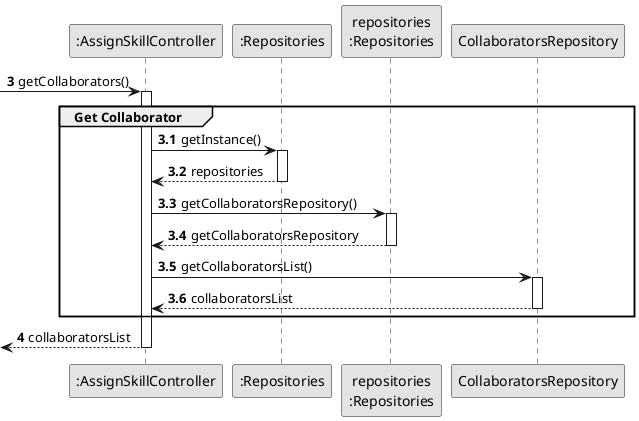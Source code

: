 @startuml
skinparam monochrome true
skinparam packageStyle rectangle
skinparam shadowing false

participant ":AssignSkillController" as CTRL
participant ":Repositories" as RepositorySingleton
participant "repositories\n:Repositories" as PLAT
participant "CollaboratorsRepository" as CollaboratorsRepository

autonumber 3
-> CTRL: getCollaborators()

autonumber 3.1

    group Get Collaborator

     activate CTRL

                CTRL -> RepositorySingleton : getInstance()
                activate RepositorySingleton

                    RepositorySingleton --> CTRL: repositories
                deactivate RepositorySingleton

                CTRL -> PLAT : getCollaboratorsRepository()
                activate PLAT

                    PLAT --> CTRL: getCollaboratorsRepository
                deactivate PLAT

                CTRL -> CollaboratorsRepository : getCollaboratorsList()
                activate CollaboratorsRepository

                    CollaboratorsRepository --> CTRL : collaboratorsList
                deactivate CollaboratorsRepository

    end

autonumber 4
                <-- CTRL : collaboratorsList
            deactivate CTRL


@enduml